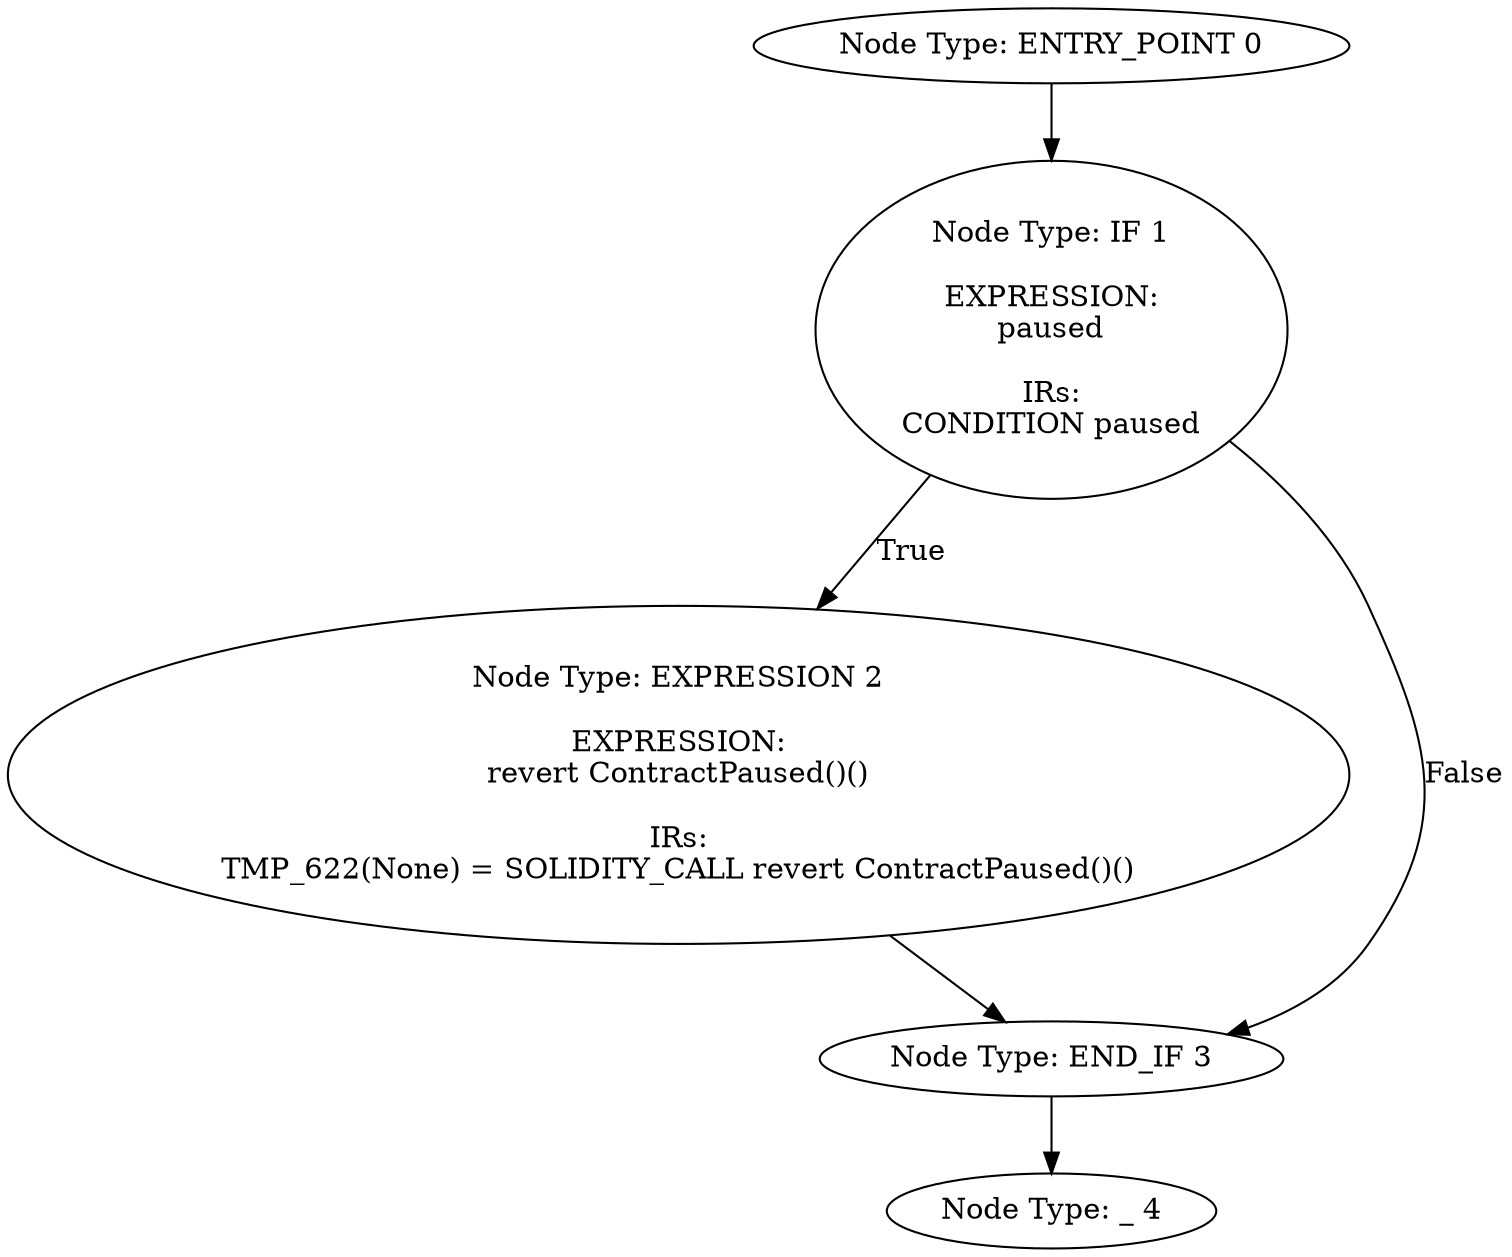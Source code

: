 digraph{
0[label="Node Type: ENTRY_POINT 0
"];
0->1;
1[label="Node Type: IF 1

EXPRESSION:
paused

IRs:
CONDITION paused"];
1->2[label="True"];
1->3[label="False"];
2[label="Node Type: EXPRESSION 2

EXPRESSION:
revert ContractPaused()()

IRs:
TMP_622(None) = SOLIDITY_CALL revert ContractPaused()()"];
2->3;
3[label="Node Type: END_IF 3
"];
3->4;
4[label="Node Type: _ 4
"];
}

